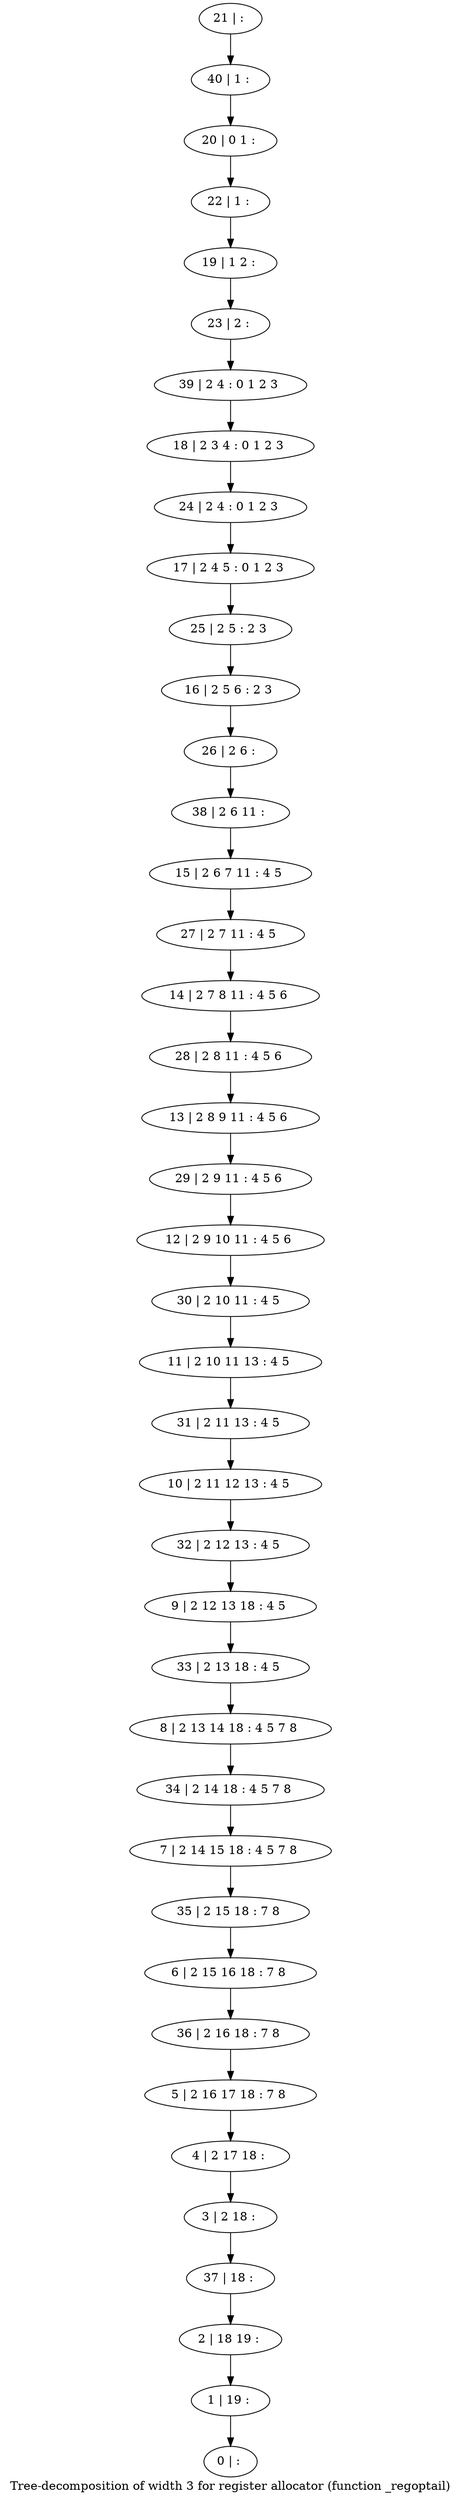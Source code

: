 digraph G {
graph [label="Tree-decomposition of width 3 for register allocator (function _regoptail)"]
0[label="0 | : "];
1[label="1 | 19 : "];
2[label="2 | 18 19 : "];
3[label="3 | 2 18 : "];
4[label="4 | 2 17 18 : "];
5[label="5 | 2 16 17 18 : 7 8 "];
6[label="6 | 2 15 16 18 : 7 8 "];
7[label="7 | 2 14 15 18 : 4 5 7 8 "];
8[label="8 | 2 13 14 18 : 4 5 7 8 "];
9[label="9 | 2 12 13 18 : 4 5 "];
10[label="10 | 2 11 12 13 : 4 5 "];
11[label="11 | 2 10 11 13 : 4 5 "];
12[label="12 | 2 9 10 11 : 4 5 6 "];
13[label="13 | 2 8 9 11 : 4 5 6 "];
14[label="14 | 2 7 8 11 : 4 5 6 "];
15[label="15 | 2 6 7 11 : 4 5 "];
16[label="16 | 2 5 6 : 2 3 "];
17[label="17 | 2 4 5 : 0 1 2 3 "];
18[label="18 | 2 3 4 : 0 1 2 3 "];
19[label="19 | 1 2 : "];
20[label="20 | 0 1 : "];
21[label="21 | : "];
22[label="22 | 1 : "];
23[label="23 | 2 : "];
24[label="24 | 2 4 : 0 1 2 3 "];
25[label="25 | 2 5 : 2 3 "];
26[label="26 | 2 6 : "];
27[label="27 | 2 7 11 : 4 5 "];
28[label="28 | 2 8 11 : 4 5 6 "];
29[label="29 | 2 9 11 : 4 5 6 "];
30[label="30 | 2 10 11 : 4 5 "];
31[label="31 | 2 11 13 : 4 5 "];
32[label="32 | 2 12 13 : 4 5 "];
33[label="33 | 2 13 18 : 4 5 "];
34[label="34 | 2 14 18 : 4 5 7 8 "];
35[label="35 | 2 15 18 : 7 8 "];
36[label="36 | 2 16 18 : 7 8 "];
37[label="37 | 18 : "];
38[label="38 | 2 6 11 : "];
39[label="39 | 2 4 : 0 1 2 3 "];
40[label="40 | 1 : "];
21->40 ;
40->20 ;
20->22 ;
22->19 ;
19->23 ;
23->39 ;
39->18 ;
18->24 ;
24->17 ;
17->25 ;
25->16 ;
16->26 ;
26->38 ;
38->15 ;
15->27 ;
27->14 ;
14->28 ;
28->13 ;
13->29 ;
29->12 ;
12->30 ;
30->11 ;
11->31 ;
31->10 ;
10->32 ;
32->9 ;
9->33 ;
33->8 ;
8->34 ;
34->7 ;
7->35 ;
35->6 ;
6->36 ;
36->5 ;
5->4 ;
4->3 ;
3->37 ;
37->2 ;
2->1 ;
1->0 ;
}
